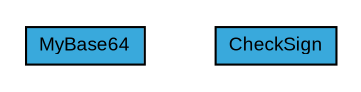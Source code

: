 #!/usr/local/bin/dot
#
# Class diagram 
# Generated by UMLGraph version R5_7_2-3-gee82a7 (http://www.umlgraph.org/)
#

digraph G {
	edge [fontname="arial",fontsize=10,labelfontname="arial",labelfontsize=10];
	node [fontname="arial",fontsize=10,shape=plaintext];
	nodesep=0.25;
	ranksep=0.5;
	// com.st.st25sdk.crypto.MyBase64
	c522 [label=<<table title="com.st.st25sdk.crypto.MyBase64" border="0" cellborder="1" cellspacing="0" cellpadding="2" port="p" bgcolor="#39a9dc" href="./MyBase64.html">
		<tr><td><table border="0" cellspacing="0" cellpadding="1">
<tr><td align="center" balign="center"> MyBase64 </td></tr>
		</table></td></tr>
		</table>>, URL="./MyBase64.html", fontname="arial", fontcolor="black", fontsize=9.0];
	// com.st.st25sdk.crypto.CheckSign
	c523 [label=<<table title="com.st.st25sdk.crypto.CheckSign" border="0" cellborder="1" cellspacing="0" cellpadding="2" port="p" bgcolor="#39a9dc" href="./CheckSign.html">
		<tr><td><table border="0" cellspacing="0" cellpadding="1">
<tr><td align="center" balign="center"> CheckSign </td></tr>
		</table></td></tr>
		</table>>, URL="./CheckSign.html", fontname="arial", fontcolor="black", fontsize=9.0];
}

